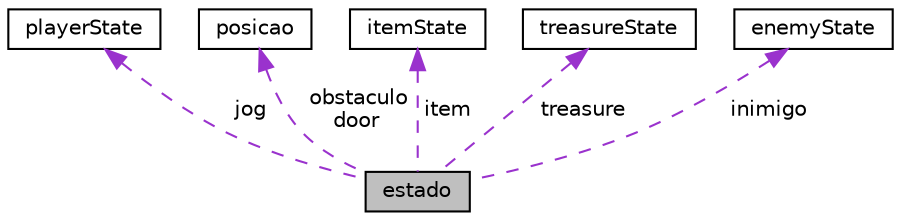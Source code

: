 digraph "estado"
{
  edge [fontname="Helvetica",fontsize="10",labelfontname="Helvetica",labelfontsize="10"];
  node [fontname="Helvetica",fontsize="10",shape=record];
  Node1 [label="estado",height=0.2,width=0.4,color="black", fillcolor="grey75", style="filled", fontcolor="black"];
  Node2 -> Node1 [dir="back",color="darkorchid3",fontsize="10",style="dashed",label=" jog" ,fontname="Helvetica"];
  Node2 [label="playerState",height=0.2,width=0.4,color="black", fillcolor="white", style="filled",URL="$structplayerState.html",tooltip="Estrutura que armazena informação do jogador. "];
  Node3 -> Node1 [dir="back",color="darkorchid3",fontsize="10",style="dashed",label=" obstaculo\ndoor" ,fontname="Helvetica"];
  Node3 [label="posicao",height=0.2,width=0.4,color="black", fillcolor="white", style="filled",URL="$structposicao.html",tooltip="Estrutura que armazena uma posição. "];
  Node4 -> Node1 [dir="back",color="darkorchid3",fontsize="10",style="dashed",label=" item" ,fontname="Helvetica"];
  Node4 [label="itemState",height=0.2,width=0.4,color="black", fillcolor="white", style="filled",URL="$structitemState.html",tooltip="Estrutura que armazena informação sobre o item dropado pelo tesouros. "];
  Node5 -> Node1 [dir="back",color="darkorchid3",fontsize="10",style="dashed",label=" treasure" ,fontname="Helvetica"];
  Node5 [label="treasureState",height=0.2,width=0.4,color="black", fillcolor="white", style="filled",URL="$structtreasureState.html",tooltip="Estrutura que armazena informação sobre o tesouro. "];
  Node6 -> Node1 [dir="back",color="darkorchid3",fontsize="10",style="dashed",label=" inimigo" ,fontname="Helvetica"];
  Node6 [label="enemyState",height=0.2,width=0.4,color="black", fillcolor="white", style="filled",URL="$structenemyState.html",tooltip="Estrutura que armazena informação de um inimigo. "];
}
